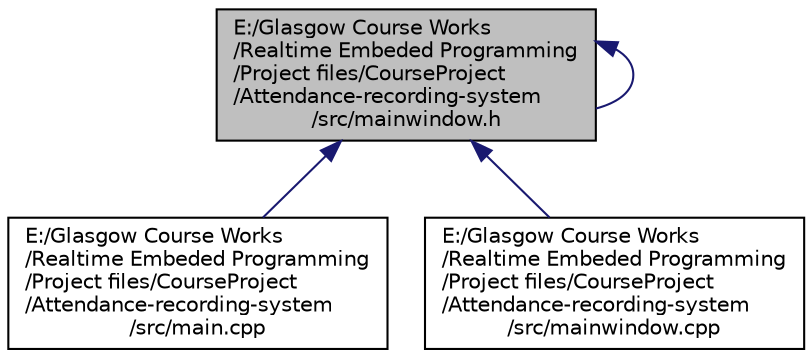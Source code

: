 digraph "E:/Glasgow Course Works/Realtime Embeded Programming/Project files/CourseProject/Attendance-recording-system/src/mainwindow.h"
{
  edge [fontname="Helvetica",fontsize="10",labelfontname="Helvetica",labelfontsize="10"];
  node [fontname="Helvetica",fontsize="10",shape=record];
  Node1 [label="E:/Glasgow Course Works\l/Realtime Embeded Programming\l/Project files/CourseProject\l/Attendance-recording-system\l/src/mainwindow.h",height=0.2,width=0.4,color="black", fillcolor="grey75", style="filled", fontcolor="black"];
  Node1 -> Node2 [dir="back",color="midnightblue",fontsize="10",style="solid"];
  Node2 [label="E:/Glasgow Course Works\l/Realtime Embeded Programming\l/Project files/CourseProject\l/Attendance-recording-system\l/src/main.cpp",height=0.2,width=0.4,color="black", fillcolor="white", style="filled",URL="$main_8cpp.html"];
  Node1 -> Node1 [dir="back",color="midnightblue",fontsize="10",style="solid"];
  Node1 -> Node3 [dir="back",color="midnightblue",fontsize="10",style="solid"];
  Node3 [label="E:/Glasgow Course Works\l/Realtime Embeded Programming\l/Project files/CourseProject\l/Attendance-recording-system\l/src/mainwindow.cpp",height=0.2,width=0.4,color="black", fillcolor="white", style="filled",URL="$mainwindow_8cpp.html"];
}
